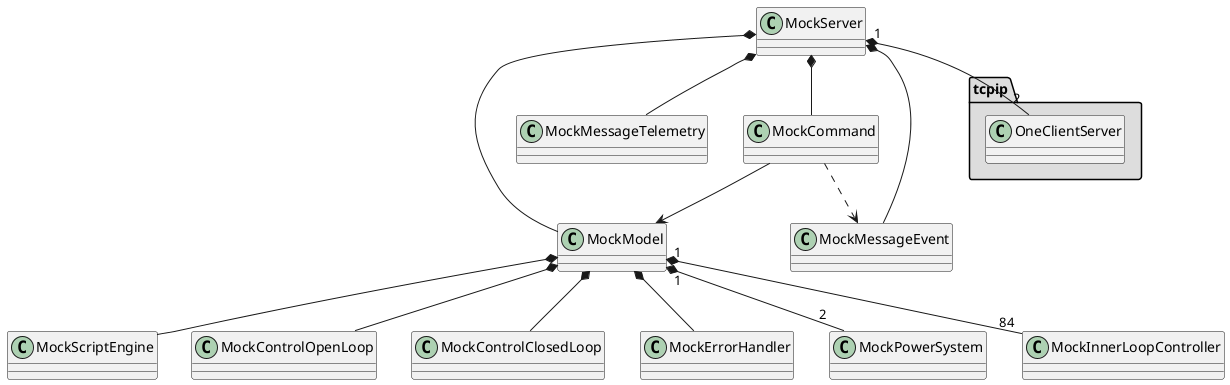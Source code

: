 @startuml
package "tcpip" #DDDDDD {
  class OneClientServer
}

MockServer "1" *-- "2" OneClientServer
MockServer *-- MockModel
MockServer *-- MockMessageTelemetry
MockServer *-- MockMessageEvent
MockServer *-- MockCommand

MockCommand ..> MockMessageEvent
MockCommand --> MockModel

MockModel *-- MockScriptEngine
MockModel *-- MockControlOpenLoop
MockModel *-- MockControlClosedLoop
MockModel *-- MockErrorHandler
MockModel "1" *-- "2" MockPowerSystem
MockModel "1" *-- "84" MockInnerLoopController

@enduml

